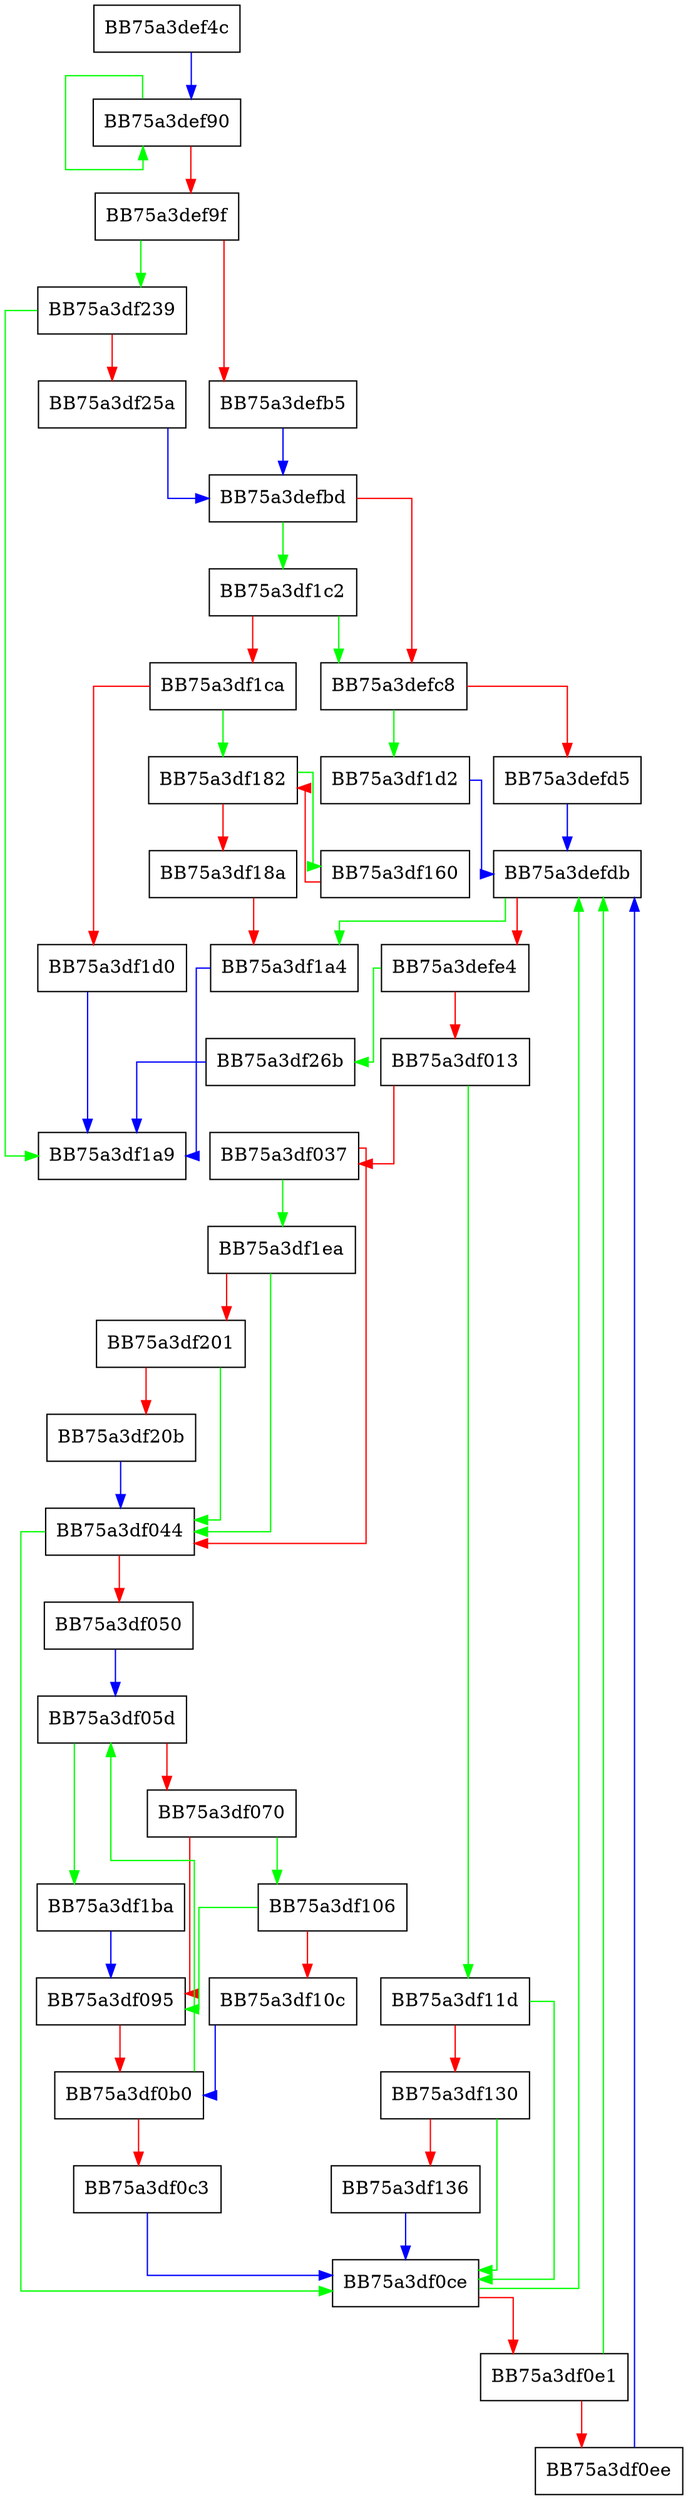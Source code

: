 digraph ScanRange {
  node [shape="box"];
  graph [splines=ortho];
  BB75a3def4c -> BB75a3def90 [color="blue"];
  BB75a3def90 -> BB75a3def90 [color="green"];
  BB75a3def90 -> BB75a3def9f [color="red"];
  BB75a3def9f -> BB75a3df239 [color="green"];
  BB75a3def9f -> BB75a3defb5 [color="red"];
  BB75a3defb5 -> BB75a3defbd [color="blue"];
  BB75a3defbd -> BB75a3df1c2 [color="green"];
  BB75a3defbd -> BB75a3defc8 [color="red"];
  BB75a3defc8 -> BB75a3df1d2 [color="green"];
  BB75a3defc8 -> BB75a3defd5 [color="red"];
  BB75a3defd5 -> BB75a3defdb [color="blue"];
  BB75a3defdb -> BB75a3df1a4 [color="green"];
  BB75a3defdb -> BB75a3defe4 [color="red"];
  BB75a3defe4 -> BB75a3df26b [color="green"];
  BB75a3defe4 -> BB75a3df013 [color="red"];
  BB75a3df013 -> BB75a3df11d [color="green"];
  BB75a3df013 -> BB75a3df037 [color="red"];
  BB75a3df037 -> BB75a3df1ea [color="green"];
  BB75a3df037 -> BB75a3df044 [color="red"];
  BB75a3df044 -> BB75a3df0ce [color="green"];
  BB75a3df044 -> BB75a3df050 [color="red"];
  BB75a3df050 -> BB75a3df05d [color="blue"];
  BB75a3df05d -> BB75a3df1ba [color="green"];
  BB75a3df05d -> BB75a3df070 [color="red"];
  BB75a3df070 -> BB75a3df106 [color="green"];
  BB75a3df070 -> BB75a3df095 [color="red"];
  BB75a3df095 -> BB75a3df0b0 [color="red"];
  BB75a3df0b0 -> BB75a3df05d [color="green"];
  BB75a3df0b0 -> BB75a3df0c3 [color="red"];
  BB75a3df0c3 -> BB75a3df0ce [color="blue"];
  BB75a3df0ce -> BB75a3defdb [color="green"];
  BB75a3df0ce -> BB75a3df0e1 [color="red"];
  BB75a3df0e1 -> BB75a3defdb [color="green"];
  BB75a3df0e1 -> BB75a3df0ee [color="red"];
  BB75a3df0ee -> BB75a3defdb [color="blue"];
  BB75a3df106 -> BB75a3df095 [color="green"];
  BB75a3df106 -> BB75a3df10c [color="red"];
  BB75a3df10c -> BB75a3df0b0 [color="blue"];
  BB75a3df11d -> BB75a3df0ce [color="green"];
  BB75a3df11d -> BB75a3df130 [color="red"];
  BB75a3df130 -> BB75a3df0ce [color="green"];
  BB75a3df130 -> BB75a3df136 [color="red"];
  BB75a3df136 -> BB75a3df0ce [color="blue"];
  BB75a3df160 -> BB75a3df182 [color="red"];
  BB75a3df182 -> BB75a3df160 [color="green"];
  BB75a3df182 -> BB75a3df18a [color="red"];
  BB75a3df18a -> BB75a3df1a4 [color="red"];
  BB75a3df1a4 -> BB75a3df1a9 [color="blue"];
  BB75a3df1ba -> BB75a3df095 [color="blue"];
  BB75a3df1c2 -> BB75a3defc8 [color="green"];
  BB75a3df1c2 -> BB75a3df1ca [color="red"];
  BB75a3df1ca -> BB75a3df182 [color="green"];
  BB75a3df1ca -> BB75a3df1d0 [color="red"];
  BB75a3df1d0 -> BB75a3df1a9 [color="blue"];
  BB75a3df1d2 -> BB75a3defdb [color="blue"];
  BB75a3df1ea -> BB75a3df044 [color="green"];
  BB75a3df1ea -> BB75a3df201 [color="red"];
  BB75a3df201 -> BB75a3df044 [color="green"];
  BB75a3df201 -> BB75a3df20b [color="red"];
  BB75a3df20b -> BB75a3df044 [color="blue"];
  BB75a3df239 -> BB75a3df1a9 [color="green"];
  BB75a3df239 -> BB75a3df25a [color="red"];
  BB75a3df25a -> BB75a3defbd [color="blue"];
  BB75a3df26b -> BB75a3df1a9 [color="blue"];
}